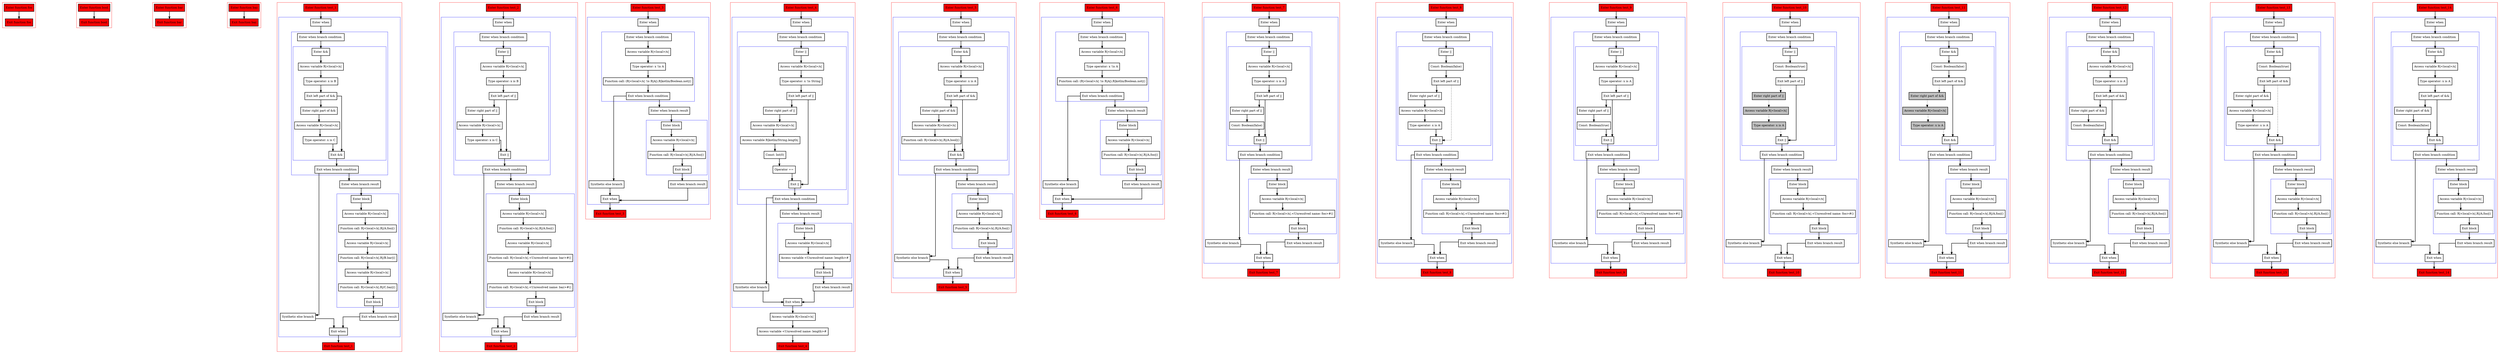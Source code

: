 digraph booleanOperators_kt {
    graph [splines=ortho nodesep=3]
    node [shape=box penwidth=2]
    edge [penwidth=2]

    subgraph cluster_0 {
        color=red
        0 [label="Enter function foo" style="filled" fillcolor=red];
        1 [label="Exit function foo" style="filled" fillcolor=red];
    }

    0 -> {1};

    subgraph cluster_1 {
        color=red
        2 [label="Enter function bool" style="filled" fillcolor=red];
        3 [label="Exit function bool" style="filled" fillcolor=red];
    }

    2 -> {3};

    subgraph cluster_2 {
        color=red
        4 [label="Enter function bar" style="filled" fillcolor=red];
        5 [label="Exit function bar" style="filled" fillcolor=red];
    }

    4 -> {5};

    subgraph cluster_3 {
        color=red
        6 [label="Enter function baz" style="filled" fillcolor=red];
        7 [label="Exit function baz" style="filled" fillcolor=red];
    }

    6 -> {7};

    subgraph cluster_4 {
        color=red
        8 [label="Enter function test_1" style="filled" fillcolor=red];
        subgraph cluster_5 {
            color=blue
            9 [label="Enter when"];
            subgraph cluster_6 {
                color=blue
                10 [label="Enter when branch condition "];
                subgraph cluster_7 {
                    color=blue
                    11 [label="Enter &&"];
                    12 [label="Access variable R|<local>/x|"];
                    13 [label="Type operator: x is B"];
                    14 [label="Exit left part of &&"];
                    15 [label="Enter right part of &&"];
                    16 [label="Access variable R|<local>/x|"];
                    17 [label="Type operator: x is C"];
                    18 [label="Exit &&"];
                }
                19 [label="Exit when branch condition"];
            }
            20 [label="Synthetic else branch"];
            21 [label="Enter when branch result"];
            subgraph cluster_8 {
                color=blue
                22 [label="Enter block"];
                23 [label="Access variable R|<local>/x|"];
                24 [label="Function call: R|<local>/x|.R|/A.foo|()"];
                25 [label="Access variable R|<local>/x|"];
                26 [label="Function call: R|<local>/x|.R|/B.bar|()"];
                27 [label="Access variable R|<local>/x|"];
                28 [label="Function call: R|<local>/x|.R|/C.baz|()"];
                29 [label="Exit block"];
            }
            30 [label="Exit when branch result"];
            31 [label="Exit when"];
        }
        32 [label="Exit function test_1" style="filled" fillcolor=red];
    }

    8 -> {9};
    9 -> {10};
    10 -> {11};
    11 -> {12};
    12 -> {13};
    13 -> {14};
    14 -> {18 15};
    15 -> {16};
    16 -> {17};
    17 -> {18};
    18 -> {19};
    19 -> {21 20};
    20 -> {31};
    21 -> {22};
    22 -> {23};
    23 -> {24};
    24 -> {25};
    25 -> {26};
    26 -> {27};
    27 -> {28};
    28 -> {29};
    29 -> {30};
    30 -> {31};
    31 -> {32};

    subgraph cluster_9 {
        color=red
        33 [label="Enter function test_2" style="filled" fillcolor=red];
        subgraph cluster_10 {
            color=blue
            34 [label="Enter when"];
            subgraph cluster_11 {
                color=blue
                35 [label="Enter when branch condition "];
                subgraph cluster_12 {
                    color=blue
                    36 [label="Enter ||"];
                    37 [label="Access variable R|<local>/x|"];
                    38 [label="Type operator: x is B"];
                    39 [label="Exit left part of ||"];
                    40 [label="Enter right part of ||"];
                    41 [label="Access variable R|<local>/x|"];
                    42 [label="Type operator: x is C"];
                    43 [label="Exit ||"];
                }
                44 [label="Exit when branch condition"];
            }
            45 [label="Synthetic else branch"];
            46 [label="Enter when branch result"];
            subgraph cluster_13 {
                color=blue
                47 [label="Enter block"];
                48 [label="Access variable R|<local>/x|"];
                49 [label="Function call: R|<local>/x|.R|/A.foo|()"];
                50 [label="Access variable R|<local>/x|"];
                51 [label="Function call: R|<local>/x|.<Unresolved name: bar>#()"];
                52 [label="Access variable R|<local>/x|"];
                53 [label="Function call: R|<local>/x|.<Unresolved name: baz>#()"];
                54 [label="Exit block"];
            }
            55 [label="Exit when branch result"];
            56 [label="Exit when"];
        }
        57 [label="Exit function test_2" style="filled" fillcolor=red];
    }

    33 -> {34};
    34 -> {35};
    35 -> {36};
    36 -> {37};
    37 -> {38};
    38 -> {39};
    39 -> {43 40};
    40 -> {41};
    41 -> {42};
    42 -> {43};
    43 -> {44};
    44 -> {46 45};
    45 -> {56};
    46 -> {47};
    47 -> {48};
    48 -> {49};
    49 -> {50};
    50 -> {51};
    51 -> {52};
    52 -> {53};
    53 -> {54};
    54 -> {55};
    55 -> {56};
    56 -> {57};

    subgraph cluster_14 {
        color=red
        58 [label="Enter function test_3" style="filled" fillcolor=red];
        subgraph cluster_15 {
            color=blue
            59 [label="Enter when"];
            subgraph cluster_16 {
                color=blue
                60 [label="Enter when branch condition "];
                61 [label="Access variable R|<local>/x|"];
                62 [label="Type operator: x !is A"];
                63 [label="Function call: (R|<local>/x| !is R|A|).R|kotlin/Boolean.not|()"];
                64 [label="Exit when branch condition"];
            }
            65 [label="Synthetic else branch"];
            66 [label="Enter when branch result"];
            subgraph cluster_17 {
                color=blue
                67 [label="Enter block"];
                68 [label="Access variable R|<local>/x|"];
                69 [label="Function call: R|<local>/x|.R|/A.foo|()"];
                70 [label="Exit block"];
            }
            71 [label="Exit when branch result"];
            72 [label="Exit when"];
        }
        73 [label="Exit function test_3" style="filled" fillcolor=red];
    }

    58 -> {59};
    59 -> {60};
    60 -> {61};
    61 -> {62};
    62 -> {63};
    63 -> {64};
    64 -> {66 65};
    65 -> {72};
    66 -> {67};
    67 -> {68};
    68 -> {69};
    69 -> {70};
    70 -> {71};
    71 -> {72};
    72 -> {73};

    subgraph cluster_18 {
        color=red
        74 [label="Enter function test_4" style="filled" fillcolor=red];
        subgraph cluster_19 {
            color=blue
            75 [label="Enter when"];
            subgraph cluster_20 {
                color=blue
                76 [label="Enter when branch condition "];
                subgraph cluster_21 {
                    color=blue
                    77 [label="Enter ||"];
                    78 [label="Access variable R|<local>/x|"];
                    79 [label="Type operator: x !is String"];
                    80 [label="Exit left part of ||"];
                    81 [label="Enter right part of ||"];
                    82 [label="Access variable R|<local>/x|"];
                    83 [label="Access variable R|kotlin/String.length|"];
                    84 [label="Const: Int(0)"];
                    85 [label="Operator =="];
                    86 [label="Exit ||"];
                }
                87 [label="Exit when branch condition"];
            }
            88 [label="Synthetic else branch"];
            89 [label="Enter when branch result"];
            subgraph cluster_22 {
                color=blue
                90 [label="Enter block"];
                91 [label="Access variable R|<local>/x|"];
                92 [label="Access variable <Unresolved name: length>#"];
                93 [label="Exit block"];
            }
            94 [label="Exit when branch result"];
            95 [label="Exit when"];
        }
        96 [label="Access variable R|<local>/x|"];
        97 [label="Access variable <Unresolved name: length>#"];
        98 [label="Exit function test_4" style="filled" fillcolor=red];
    }

    74 -> {75};
    75 -> {76};
    76 -> {77};
    77 -> {78};
    78 -> {79};
    79 -> {80};
    80 -> {86 81};
    81 -> {82};
    82 -> {83};
    83 -> {84};
    84 -> {85};
    85 -> {86};
    86 -> {87};
    87 -> {89 88};
    88 -> {95};
    89 -> {90};
    90 -> {91};
    91 -> {92};
    92 -> {93};
    93 -> {94};
    94 -> {95};
    95 -> {96};
    96 -> {97};
    97 -> {98};

    subgraph cluster_23 {
        color=red
        99 [label="Enter function test_5" style="filled" fillcolor=red];
        subgraph cluster_24 {
            color=blue
            100 [label="Enter when"];
            subgraph cluster_25 {
                color=blue
                101 [label="Enter when branch condition "];
                subgraph cluster_26 {
                    color=blue
                    102 [label="Enter &&"];
                    103 [label="Access variable R|<local>/x|"];
                    104 [label="Type operator: x is A"];
                    105 [label="Exit left part of &&"];
                    106 [label="Enter right part of &&"];
                    107 [label="Access variable R|<local>/x|"];
                    108 [label="Function call: R|<local>/x|.R|/A.bool|()"];
                    109 [label="Exit &&"];
                }
                110 [label="Exit when branch condition"];
            }
            111 [label="Synthetic else branch"];
            112 [label="Enter when branch result"];
            subgraph cluster_27 {
                color=blue
                113 [label="Enter block"];
                114 [label="Access variable R|<local>/x|"];
                115 [label="Function call: R|<local>/x|.R|/A.foo|()"];
                116 [label="Exit block"];
            }
            117 [label="Exit when branch result"];
            118 [label="Exit when"];
        }
        119 [label="Exit function test_5" style="filled" fillcolor=red];
    }

    99 -> {100};
    100 -> {101};
    101 -> {102};
    102 -> {103};
    103 -> {104};
    104 -> {105};
    105 -> {109 106};
    106 -> {107};
    107 -> {108};
    108 -> {109};
    109 -> {110};
    110 -> {112 111};
    111 -> {118};
    112 -> {113};
    113 -> {114};
    114 -> {115};
    115 -> {116};
    116 -> {117};
    117 -> {118};
    118 -> {119};

    subgraph cluster_28 {
        color=red
        120 [label="Enter function test_6" style="filled" fillcolor=red];
        subgraph cluster_29 {
            color=blue
            121 [label="Enter when"];
            subgraph cluster_30 {
                color=blue
                122 [label="Enter when branch condition "];
                123 [label="Access variable R|<local>/x|"];
                124 [label="Type operator: x !is A"];
                125 [label="Function call: (R|<local>/x| !is R|A|).R|kotlin/Boolean.not|()"];
                126 [label="Exit when branch condition"];
            }
            127 [label="Synthetic else branch"];
            128 [label="Enter when branch result"];
            subgraph cluster_31 {
                color=blue
                129 [label="Enter block"];
                130 [label="Access variable R|<local>/x|"];
                131 [label="Function call: R|<local>/x|.R|/A.foo|()"];
                132 [label="Exit block"];
            }
            133 [label="Exit when branch result"];
            134 [label="Exit when"];
        }
        135 [label="Exit function test_6" style="filled" fillcolor=red];
    }

    120 -> {121};
    121 -> {122};
    122 -> {123};
    123 -> {124};
    124 -> {125};
    125 -> {126};
    126 -> {128 127};
    127 -> {134};
    128 -> {129};
    129 -> {130};
    130 -> {131};
    131 -> {132};
    132 -> {133};
    133 -> {134};
    134 -> {135};

    subgraph cluster_32 {
        color=red
        136 [label="Enter function test_7" style="filled" fillcolor=red];
        subgraph cluster_33 {
            color=blue
            137 [label="Enter when"];
            subgraph cluster_34 {
                color=blue
                138 [label="Enter when branch condition "];
                subgraph cluster_35 {
                    color=blue
                    139 [label="Enter ||"];
                    140 [label="Access variable R|<local>/x|"];
                    141 [label="Type operator: x is A"];
                    142 [label="Exit left part of ||"];
                    143 [label="Enter right part of ||"];
                    144 [label="Const: Boolean(false)"];
                    145 [label="Exit ||"];
                }
                146 [label="Exit when branch condition"];
            }
            147 [label="Synthetic else branch"];
            148 [label="Enter when branch result"];
            subgraph cluster_36 {
                color=blue
                149 [label="Enter block"];
                150 [label="Access variable R|<local>/x|"];
                151 [label="Function call: R|<local>/x|.<Unresolved name: foo>#()"];
                152 [label="Exit block"];
            }
            153 [label="Exit when branch result"];
            154 [label="Exit when"];
        }
        155 [label="Exit function test_7" style="filled" fillcolor=red];
    }

    136 -> {137};
    137 -> {138};
    138 -> {139};
    139 -> {140};
    140 -> {141};
    141 -> {142};
    142 -> {145 143};
    143 -> {144};
    144 -> {145};
    145 -> {146};
    146 -> {148 147};
    147 -> {154};
    148 -> {149};
    149 -> {150};
    150 -> {151};
    151 -> {152};
    152 -> {153};
    153 -> {154};
    154 -> {155};

    subgraph cluster_37 {
        color=red
        156 [label="Enter function test_8" style="filled" fillcolor=red];
        subgraph cluster_38 {
            color=blue
            157 [label="Enter when"];
            subgraph cluster_39 {
                color=blue
                158 [label="Enter when branch condition "];
                subgraph cluster_40 {
                    color=blue
                    159 [label="Enter ||"];
                    160 [label="Const: Boolean(false)"];
                    161 [label="Exit left part of ||"];
                    162 [label="Enter right part of ||"];
                    163 [label="Access variable R|<local>/x|"];
                    164 [label="Type operator: x is A"];
                    165 [label="Exit ||"];
                }
                166 [label="Exit when branch condition"];
            }
            167 [label="Synthetic else branch"];
            168 [label="Enter when branch result"];
            subgraph cluster_41 {
                color=blue
                169 [label="Enter block"];
                170 [label="Access variable R|<local>/x|"];
                171 [label="Function call: R|<local>/x|.<Unresolved name: foo>#()"];
                172 [label="Exit block"];
            }
            173 [label="Exit when branch result"];
            174 [label="Exit when"];
        }
        175 [label="Exit function test_8" style="filled" fillcolor=red];
    }

    156 -> {157};
    157 -> {158};
    158 -> {159};
    159 -> {160};
    160 -> {161};
    161 -> {162};
    161 -> {165} [style=dotted];
    162 -> {163};
    163 -> {164};
    164 -> {165};
    165 -> {166};
    166 -> {168 167};
    167 -> {174};
    168 -> {169};
    169 -> {170};
    170 -> {171};
    171 -> {172};
    172 -> {173};
    173 -> {174};
    174 -> {175};

    subgraph cluster_42 {
        color=red
        176 [label="Enter function test_9" style="filled" fillcolor=red];
        subgraph cluster_43 {
            color=blue
            177 [label="Enter when"];
            subgraph cluster_44 {
                color=blue
                178 [label="Enter when branch condition "];
                subgraph cluster_45 {
                    color=blue
                    179 [label="Enter ||"];
                    180 [label="Access variable R|<local>/x|"];
                    181 [label="Type operator: x is A"];
                    182 [label="Exit left part of ||"];
                    183 [label="Enter right part of ||"];
                    184 [label="Const: Boolean(true)"];
                    185 [label="Exit ||"];
                }
                186 [label="Exit when branch condition"];
            }
            187 [label="Synthetic else branch"];
            188 [label="Enter when branch result"];
            subgraph cluster_46 {
                color=blue
                189 [label="Enter block"];
                190 [label="Access variable R|<local>/x|"];
                191 [label="Function call: R|<local>/x|.<Unresolved name: foo>#()"];
                192 [label="Exit block"];
            }
            193 [label="Exit when branch result"];
            194 [label="Exit when"];
        }
        195 [label="Exit function test_9" style="filled" fillcolor=red];
    }

    176 -> {177};
    177 -> {178};
    178 -> {179};
    179 -> {180};
    180 -> {181};
    181 -> {182};
    182 -> {185 183};
    183 -> {184};
    184 -> {185};
    185 -> {186};
    186 -> {188 187};
    187 -> {194};
    188 -> {189};
    189 -> {190};
    190 -> {191};
    191 -> {192};
    192 -> {193};
    193 -> {194};
    194 -> {195};

    subgraph cluster_47 {
        color=red
        196 [label="Enter function test_10" style="filled" fillcolor=red];
        subgraph cluster_48 {
            color=blue
            197 [label="Enter when"];
            subgraph cluster_49 {
                color=blue
                198 [label="Enter when branch condition "];
                subgraph cluster_50 {
                    color=blue
                    199 [label="Enter ||"];
                    200 [label="Const: Boolean(true)"];
                    201 [label="Exit left part of ||"];
                    202 [label="Enter right part of ||" style="filled" fillcolor=gray];
                    203 [label="Access variable R|<local>/x|" style="filled" fillcolor=gray];
                    204 [label="Type operator: x is A" style="filled" fillcolor=gray];
                    205 [label="Exit ||"];
                }
                206 [label="Exit when branch condition"];
            }
            207 [label="Synthetic else branch"];
            208 [label="Enter when branch result"];
            subgraph cluster_51 {
                color=blue
                209 [label="Enter block"];
                210 [label="Access variable R|<local>/x|"];
                211 [label="Function call: R|<local>/x|.<Unresolved name: foo>#()"];
                212 [label="Exit block"];
            }
            213 [label="Exit when branch result"];
            214 [label="Exit when"];
        }
        215 [label="Exit function test_10" style="filled" fillcolor=red];
    }

    196 -> {197};
    197 -> {198};
    198 -> {199};
    199 -> {200};
    200 -> {201};
    201 -> {205};
    201 -> {202} [style=dotted];
    202 -> {203} [style=dotted];
    203 -> {204} [style=dotted];
    204 -> {205} [style=dotted];
    205 -> {206};
    206 -> {208 207};
    207 -> {214};
    208 -> {209};
    209 -> {210};
    210 -> {211};
    211 -> {212};
    212 -> {213};
    213 -> {214};
    214 -> {215};

    subgraph cluster_52 {
        color=red
        216 [label="Enter function test_11" style="filled" fillcolor=red];
        subgraph cluster_53 {
            color=blue
            217 [label="Enter when"];
            subgraph cluster_54 {
                color=blue
                218 [label="Enter when branch condition "];
                subgraph cluster_55 {
                    color=blue
                    219 [label="Enter &&"];
                    220 [label="Const: Boolean(false)"];
                    221 [label="Exit left part of &&"];
                    222 [label="Enter right part of &&" style="filled" fillcolor=gray];
                    223 [label="Access variable R|<local>/x|" style="filled" fillcolor=gray];
                    224 [label="Type operator: x is A" style="filled" fillcolor=gray];
                    225 [label="Exit &&"];
                }
                226 [label="Exit when branch condition"];
            }
            227 [label="Synthetic else branch"];
            228 [label="Enter when branch result"];
            subgraph cluster_56 {
                color=blue
                229 [label="Enter block"];
                230 [label="Access variable R|<local>/x|"];
                231 [label="Function call: R|<local>/x|.R|/A.foo|()"];
                232 [label="Exit block"];
            }
            233 [label="Exit when branch result"];
            234 [label="Exit when"];
        }
        235 [label="Exit function test_11" style="filled" fillcolor=red];
    }

    216 -> {217};
    217 -> {218};
    218 -> {219};
    219 -> {220};
    220 -> {221};
    221 -> {225};
    221 -> {222} [style=dotted];
    222 -> {223} [style=dotted];
    223 -> {224} [style=dotted];
    224 -> {225} [style=dotted];
    225 -> {226};
    226 -> {228 227};
    227 -> {234};
    228 -> {229};
    229 -> {230};
    230 -> {231};
    231 -> {232};
    232 -> {233};
    233 -> {234};
    234 -> {235};

    subgraph cluster_57 {
        color=red
        236 [label="Enter function test_12" style="filled" fillcolor=red];
        subgraph cluster_58 {
            color=blue
            237 [label="Enter when"];
            subgraph cluster_59 {
                color=blue
                238 [label="Enter when branch condition "];
                subgraph cluster_60 {
                    color=blue
                    239 [label="Enter &&"];
                    240 [label="Access variable R|<local>/x|"];
                    241 [label="Type operator: x is A"];
                    242 [label="Exit left part of &&"];
                    243 [label="Enter right part of &&"];
                    244 [label="Const: Boolean(false)"];
                    245 [label="Exit &&"];
                }
                246 [label="Exit when branch condition"];
            }
            247 [label="Synthetic else branch"];
            248 [label="Enter when branch result"];
            subgraph cluster_61 {
                color=blue
                249 [label="Enter block"];
                250 [label="Access variable R|<local>/x|"];
                251 [label="Function call: R|<local>/x|.R|/A.foo|()"];
                252 [label="Exit block"];
            }
            253 [label="Exit when branch result"];
            254 [label="Exit when"];
        }
        255 [label="Exit function test_12" style="filled" fillcolor=red];
    }

    236 -> {237};
    237 -> {238};
    238 -> {239};
    239 -> {240};
    240 -> {241};
    241 -> {242};
    242 -> {245 243};
    243 -> {244};
    244 -> {245};
    245 -> {246};
    246 -> {248 247};
    247 -> {254};
    248 -> {249};
    249 -> {250};
    250 -> {251};
    251 -> {252};
    252 -> {253};
    253 -> {254};
    254 -> {255};

    subgraph cluster_62 {
        color=red
        256 [label="Enter function test_13" style="filled" fillcolor=red];
        subgraph cluster_63 {
            color=blue
            257 [label="Enter when"];
            subgraph cluster_64 {
                color=blue
                258 [label="Enter when branch condition "];
                subgraph cluster_65 {
                    color=blue
                    259 [label="Enter &&"];
                    260 [label="Const: Boolean(true)"];
                    261 [label="Exit left part of &&"];
                    262 [label="Enter right part of &&"];
                    263 [label="Access variable R|<local>/x|"];
                    264 [label="Type operator: x is A"];
                    265 [label="Exit &&"];
                }
                266 [label="Exit when branch condition"];
            }
            267 [label="Synthetic else branch"];
            268 [label="Enter when branch result"];
            subgraph cluster_66 {
                color=blue
                269 [label="Enter block"];
                270 [label="Access variable R|<local>/x|"];
                271 [label="Function call: R|<local>/x|.R|/A.foo|()"];
                272 [label="Exit block"];
            }
            273 [label="Exit when branch result"];
            274 [label="Exit when"];
        }
        275 [label="Exit function test_13" style="filled" fillcolor=red];
    }

    256 -> {257};
    257 -> {258};
    258 -> {259};
    259 -> {260};
    260 -> {261};
    261 -> {262};
    261 -> {265} [style=dotted];
    262 -> {263};
    263 -> {264};
    264 -> {265};
    265 -> {266};
    266 -> {268 267};
    267 -> {274};
    268 -> {269};
    269 -> {270};
    270 -> {271};
    271 -> {272};
    272 -> {273};
    273 -> {274};
    274 -> {275};

    subgraph cluster_67 {
        color=red
        276 [label="Enter function test_14" style="filled" fillcolor=red];
        subgraph cluster_68 {
            color=blue
            277 [label="Enter when"];
            subgraph cluster_69 {
                color=blue
                278 [label="Enter when branch condition "];
                subgraph cluster_70 {
                    color=blue
                    279 [label="Enter &&"];
                    280 [label="Access variable R|<local>/x|"];
                    281 [label="Type operator: x is A"];
                    282 [label="Exit left part of &&"];
                    283 [label="Enter right part of &&"];
                    284 [label="Const: Boolean(false)"];
                    285 [label="Exit &&"];
                }
                286 [label="Exit when branch condition"];
            }
            287 [label="Synthetic else branch"];
            288 [label="Enter when branch result"];
            subgraph cluster_71 {
                color=blue
                289 [label="Enter block"];
                290 [label="Access variable R|<local>/x|"];
                291 [label="Function call: R|<local>/x|.R|/A.foo|()"];
                292 [label="Exit block"];
            }
            293 [label="Exit when branch result"];
            294 [label="Exit when"];
        }
        295 [label="Exit function test_14" style="filled" fillcolor=red];
    }

    276 -> {277};
    277 -> {278};
    278 -> {279};
    279 -> {280};
    280 -> {281};
    281 -> {282};
    282 -> {285 283};
    283 -> {284};
    284 -> {285};
    285 -> {286};
    286 -> {288 287};
    287 -> {294};
    288 -> {289};
    289 -> {290};
    290 -> {291};
    291 -> {292};
    292 -> {293};
    293 -> {294};
    294 -> {295};

}
